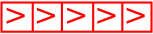digraph G {
    graph [pad=0.01];
    queue [shape=record,label="&gt;|&gt;|&gt;|&gt;|&gt;", color="red", fontcolor="red", height=0.2, width=1.0, fixedsize=true];
}
